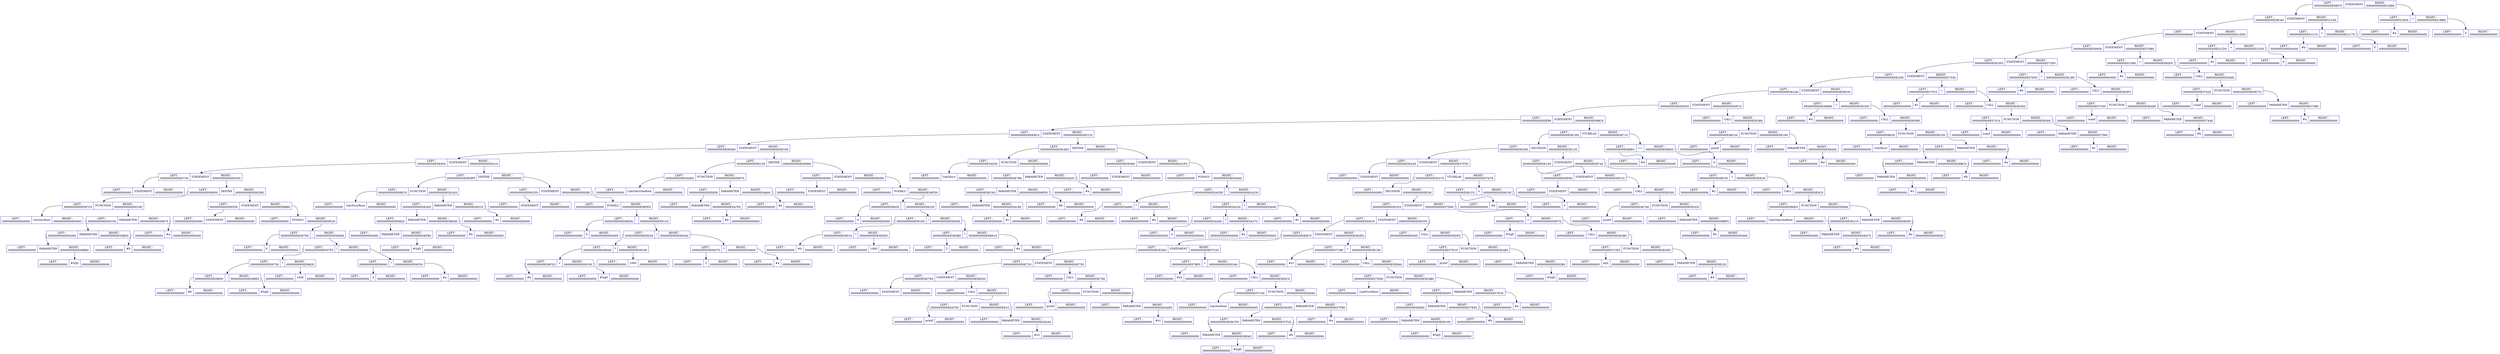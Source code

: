 	digraph dump_graph{
	rankdir=HR;
	node[color = "blue",fontsize=14];
	INFO0000000000E095B0 [shape = record, label = " <left> LEFT :\n0000000000E09970 | <name> STATEMENT | <right> RIGHT :\n0000000000E01B80"];
	node[color = "blue",fontsize=14];
	INFO0000000000E09970 [shape = record, label = " <left> LEFT :\n0000000000E09C40 | <name> STATEMENT | <right> RIGHT :\n0000000000E01C40"];
	INFO0000000000E095B0: <left> -> INFO0000000000E09970: <name>
	node[color = "blue",fontsize=14];
	INFO0000000000E09C40 [shape = record, label = " <left> LEFT :\n0000000000E099A0 | <name> STATEMENT | <right> RIGHT :\n0000000000E01D00"];
	INFO0000000000E09970: <left> -> INFO0000000000E09C40: <name>
	node[color = "blue",fontsize=14];
	INFO0000000000E099A0 [shape = record, label = " <left> LEFT :\n0000000000E099D0 | <name> STATEMENT | <right> RIGHT :\n0000000000E076B0"];
	INFO0000000000E09C40: <left> -> INFO0000000000E099A0: <name>
	node[color = "blue",fontsize=14];
	INFO0000000000E099D0 [shape = record, label = " <left> LEFT :\n0000000000E0E3F0 | <name> STATEMENT | <right> RIGHT :\n0000000000E073E0"];
	INFO0000000000E099A0: <left> -> INFO0000000000E099D0: <name>
	node[color = "blue",fontsize=14];
	INFO0000000000E0E3F0 [shape = record, label = " <left> LEFT :\n0000000000E0E2D0 | <name> STATEMENT | <right> RIGHT :\n0000000000E07530"];
	INFO0000000000E099D0: <left> -> INFO0000000000E0E3F0: <name>
	node[color = "blue",fontsize=14];
	INFO0000000000E0E2D0 [shape = record, label = " <left> LEFT :\n0000000000E0E2A0 | <name> STATEMENT | <right> RIGHT :\n0000000000E08530"];
	INFO0000000000E0E3F0: <left> -> INFO0000000000E0E2D0: <name>
	node[color = "blue",fontsize=14];
	INFO0000000000E0E2A0 [shape = record, label = " <left> LEFT :\n0000000000E0DE50 | <name> STATEMENT | <right> RIGHT :\n0000000000E0DF10"];
	INFO0000000000E0E2D0: <left> -> INFO0000000000E0E2A0: <name>
	node[color = "blue",fontsize=14];
	INFO0000000000E0DE50 [shape = record, label = " <left> LEFT :\n0000000000E0DEB0 | <name> STATEMENT | <right> RIGHT :\n0000000000E088C0"];
	INFO0000000000E0E2A0: <left> -> INFO0000000000E0DE50: <name>
	node[color = "blue",fontsize=14];
	INFO0000000000E0DEB0 [shape = record, label = " <left> LEFT :\n0000000000E0EB10 | <name> STATEMENT | <right> RIGHT :\n0000000000E0ECC0"];
	INFO0000000000E0DE50: <left> -> INFO0000000000E0DEB0: <name>
	node[color = "blue",fontsize=14];
	INFO0000000000E0EB10 [shape = record, label = " <left> LEFT :\n0000000000E0E840 | <name> STATEMENT | <right> RIGHT :\n0000000000E0EC60"];
	INFO0000000000E0DEB0: <left> -> INFO0000000000E0EB10: <name>
	node[color = "blue",fontsize=14];
	INFO0000000000E0E840 [shape = record, label = " <left> LEFT :\n0000000000E0E900 | <name> STATEMENT | <right> RIGHT :\n0000000000D00310"];
	INFO0000000000E0EB10: <left> -> INFO0000000000E0E840: <name>
	node[color = "blue",fontsize=14];
	INFO0000000000E0E900 [shape = record, label = " <left> LEFT :\n0000000000D00730 | <name> STATEMENT | <right> RIGHT :\n0000000000D00250"];
	INFO0000000000E0E840: <left> -> INFO0000000000E0E900: <name>
	node[color = "blue",fontsize=14];
	INFO0000000000D00730 [shape = record, label = " <left> LEFT :\n0000000000000000 | <name> STATEMENT | <right> RIGHT :\n0000000000000000"];
	INFO0000000000E0E900: <left> -> INFO0000000000D00730: <name>
	node[color = "blue",fontsize=14];
	INFO0000000000D00250 [shape = record, label = " <left> LEFT :\n0000000000D00850 | <name> DEFINE | <right> RIGHT :\n0000000000D002B0"];
	INFO0000000000E0E900: <right> -> INFO0000000000D00250: <name>
	node[color = "blue",fontsize=14];
	INFO0000000000D00850 [shape = record, label = " <left> LEFT :\n0000000000E097C0 | <name> FUNCTION | <right> RIGHT :\n0000000000D00190"];
	INFO0000000000D00250: <left> -> INFO0000000000D00850: <name>
	node[color = "blue",fontsize=14];
	INFO0000000000E097C0 [shape = record, label = " <left> LEFT :\n0000000000000000 | <name> CalcSecRoot | <right> RIGHT :\n0000000000000000"];
	INFO0000000000D00850: <left> -> INFO0000000000E097C0: <name>
	node[color = "blue",fontsize=14];
	INFO0000000000D00190 [shape = record, label = " <left> LEFT :\n0000000000D00100 | <name> PARAMETER | <right> RIGHT :\n0000000000E09670"];
	INFO0000000000D00850: <right> -> INFO0000000000D00190: <name>
	node[color = "blue",fontsize=14];
	INFO0000000000D00100 [shape = record, label = " <left> LEFT :\n0000000000D00280 | <name> PARAMETER | <right> RIGHT :\n0000000000E09B20"];
	INFO0000000000D00190: <left> -> INFO0000000000D00100: <name>
	node[color = "blue",fontsize=14];
	INFO0000000000D00280 [shape = record, label = " <left> LEFT :\n0000000000000000 | <name> PARAMETER | <right> RIGHT :\n0000000000E09BB0"];
	INFO0000000000D00100: <left> -> INFO0000000000D00280: <name>
	node[color = "blue",fontsize=14];
	INFO0000000000E09BB0 [shape = record, label = " <left> LEFT :\n0000000000000000 | <name> #SqD | <right> RIGHT :\n0000000000000000"];
	INFO0000000000D00280: <right> -> INFO0000000000E09BB0: <name>
	node[color = "blue",fontsize=14];
	INFO0000000000E09B20 [shape = record, label = " <left> LEFT :\n0000000000000000 | <name> #b | <right> RIGHT :\n0000000000000000"];
	INFO0000000000D00100: <right> -> INFO0000000000E09B20: <name>
	node[color = "blue",fontsize=14];
	INFO0000000000E09670 [shape = record, label = " <left> LEFT :\n0000000000000000 | <name> #a | <right> RIGHT :\n0000000000000000"];
	INFO0000000000D00190: <right> -> INFO0000000000E09670: <name>
	node[color = "blue",fontsize=14];
	INFO0000000000D002B0 [shape = record, label = " <left> LEFT :\n0000000000D00550 | <name> STATEMENT | <right> RIGHT :\n0000000000E09B80"];
	INFO0000000000D00250: <right> -> INFO0000000000D002B0: <name>
	node[color = "blue",fontsize=14];
	INFO0000000000D00550 [shape = record, label = " <left> LEFT :\n0000000000000000 | <name> STATEMENT | <right> RIGHT :\n0000000000000000"];
	INFO0000000000D002B0: <left> -> INFO0000000000D00550: <name>
	node[color = "blue",fontsize=14];
	INFO0000000000E09B80 [shape = record, label = " <left> LEFT :\n0000000000000000 | <name> POSHLU | <right> RIGHT :\n0000000000E09520"];
	INFO0000000000D002B0: <right> -> INFO0000000000E09B80: <name>
	node[color = "blue",fontsize=14];
	INFO0000000000E09520 [shape = record, label = " <left> LEFT :\n0000000000E09760 | <name> - | <right> RIGHT :\n0000000000E09A60"];
	INFO0000000000E09B80: <right> -> INFO0000000000E09520: <name>
	node[color = "blue",fontsize=14];
	INFO0000000000E09760 [shape = record, label = " <left> LEFT :\n0000000000000000 | <name> 0 | <right> RIGHT :\n0000000000000000"];
	INFO0000000000E09520: <left> -> INFO0000000000E09760: <name>
	node[color = "blue",fontsize=14];
	INFO0000000000E09A60 [shape = record, label = " <left> LEFT :\n0000000000E097F0 | <name> / | <right> RIGHT :\n0000000000E09880"];
	INFO0000000000E09520: <right> -> INFO0000000000E09A60: <name>
	node[color = "blue",fontsize=14];
	INFO0000000000E097F0 [shape = record, label = " <left> LEFT :\n0000000000E09730 | <name> * | <right> RIGHT :\n0000000000E09820"];
	INFO0000000000E09A60: <left> -> INFO0000000000E097F0: <name>
	node[color = "blue",fontsize=14];
	INFO0000000000E09730 [shape = record, label = " <left> LEFT :\n0000000000E09B50 | <name> - | <right> RIGHT :\n0000000000E09BE0"];
	INFO0000000000E097F0: <left> -> INFO0000000000E09730: <name>
	node[color = "blue",fontsize=14];
	INFO0000000000E09B50 [shape = record, label = " <left> LEFT :\n0000000000000000 | <name> #b | <right> RIGHT :\n0000000000000000"];
	INFO0000000000E09730: <left> -> INFO0000000000E09B50: <name>
	node[color = "blue",fontsize=14];
	INFO0000000000E09BE0 [shape = record, label = " <left> LEFT :\n0000000000000000 | <name> #SqD | <right> RIGHT :\n0000000000000000"];
	INFO0000000000E09730: <right> -> INFO0000000000E09BE0: <name>
	node[color = "blue",fontsize=14];
	INFO0000000000E09820 [shape = record, label = " <left> LEFT :\n0000000000000000 | <name> 1000 | <right> RIGHT :\n0000000000000000"];
	INFO0000000000E097F0: <right> -> INFO0000000000E09820: <name>
	node[color = "blue",fontsize=14];
	INFO0000000000E09880 [shape = record, label = " <left> LEFT :\n0000000000E09940 | <name> * | <right> RIGHT :\n0000000000E09550"];
	INFO0000000000E09A60: <right> -> INFO0000000000E09880: <name>
	node[color = "blue",fontsize=14];
	INFO0000000000E09940 [shape = record, label = " <left> LEFT :\n0000000000000000 | <name> 2 | <right> RIGHT :\n0000000000000000"];
	INFO0000000000E09880: <left> -> INFO0000000000E09940: <name>
	node[color = "blue",fontsize=14];
	INFO0000000000E09550 [shape = record, label = " <left> LEFT :\n0000000000000000 | <name> #a | <right> RIGHT :\n0000000000000000"];
	INFO0000000000E09880: <right> -> INFO0000000000E09550: <name>
	node[color = "blue",fontsize=14];
	INFO0000000000D00310 [shape = record, label = " <left> LEFT :\n0000000000E0E9F0 | <name> DEFINE | <right> RIGHT :\n0000000000D006D0"];
	INFO0000000000E0E840: <right> -> INFO0000000000D00310: <name>
	node[color = "blue",fontsize=14];
	INFO0000000000E0E9F0 [shape = record, label = " <left> LEFT :\n0000000000E08EC0 | <name> FUNCTION | <right> RIGHT :\n0000000000E0EA20"];
	INFO0000000000D00310: <left> -> INFO0000000000E0E9F0: <name>
	node[color = "blue",fontsize=14];
	INFO0000000000E08EC0 [shape = record, label = " <left> LEFT :\n0000000000000000 | <name> CalcFirstRoot | <right> RIGHT :\n0000000000000000"];
	INFO0000000000E0E9F0: <left> -> INFO0000000000E08EC0: <name>
	node[color = "blue",fontsize=14];
	INFO0000000000E0EA20 [shape = record, label = " <left> LEFT :\n0000000000E0EA50 | <name> PARAMETER | <right> RIGHT :\n0000000000E09310"];
	INFO0000000000E0E9F0: <right> -> INFO0000000000E0EA20: <name>
	node[color = "blue",fontsize=14];
	INFO0000000000E0EA50 [shape = record, label = " <left> LEFT :\n0000000000D00820 | <name> PARAMETER | <right> RIGHT :\n0000000000E08DA0"];
	INFO0000000000E0EA20: <left> -> INFO0000000000E0EA50: <name>
	node[color = "blue",fontsize=14];
	INFO0000000000D00820 [shape = record, label = " <left> LEFT :\n0000000000000000 | <name> PARAMETER | <right> RIGHT :\n0000000000E08FB0"];
	INFO0000000000E0EA50: <left> -> INFO0000000000D00820: <name>
	node[color = "blue",fontsize=14];
	INFO0000000000E08FB0 [shape = record, label = " <left> LEFT :\n0000000000000000 | <name> #SqD | <right> RIGHT :\n0000000000000000"];
	INFO0000000000D00820: <right> -> INFO0000000000E08FB0: <name>
	node[color = "blue",fontsize=14];
	INFO0000000000E08DA0 [shape = record, label = " <left> LEFT :\n0000000000000000 | <name> #b | <right> RIGHT :\n0000000000000000"];
	INFO0000000000E0EA50: <right> -> INFO0000000000E08DA0: <name>
	node[color = "blue",fontsize=14];
	INFO0000000000E09310 [shape = record, label = " <left> LEFT :\n0000000000000000 | <name> #a | <right> RIGHT :\n0000000000000000"];
	INFO0000000000E0EA20: <right> -> INFO0000000000E09310: <name>
	node[color = "blue",fontsize=14];
	INFO0000000000D006D0 [shape = record, label = " <left> LEFT :\n0000000000D001F0 | <name> STATEMENT | <right> RIGHT :\n0000000000E09280"];
	INFO0000000000D00310: <right> -> INFO0000000000D006D0: <name>
	node[color = "blue",fontsize=14];
	INFO0000000000D001F0 [shape = record, label = " <left> LEFT :\n0000000000000000 | <name> STATEMENT | <right> RIGHT :\n0000000000000000"];
	INFO0000000000D006D0: <left> -> INFO0000000000D001F0: <name>
	node[color = "blue",fontsize=14];
	INFO0000000000E09280 [shape = record, label = " <left> LEFT :\n0000000000000000 | <name> POSHLU | <right> RIGHT :\n0000000000E08FE0"];
	INFO0000000000D006D0: <right> -> INFO0000000000E09280: <name>
	node[color = "blue",fontsize=14];
	INFO0000000000E08FE0 [shape = record, label = " <left> LEFT :\n0000000000E08E00 | <name> - | <right> RIGHT :\n0000000000E091C0"];
	INFO0000000000E09280: <right> -> INFO0000000000E08FE0: <name>
	node[color = "blue",fontsize=14];
	INFO0000000000E08E00 [shape = record, label = " <left> LEFT :\n0000000000000000 | <name> 0 | <right> RIGHT :\n0000000000000000"];
	INFO0000000000E08FE0: <left> -> INFO0000000000E08E00: <name>
	node[color = "blue",fontsize=14];
	INFO0000000000E091C0 [shape = record, label = " <left> LEFT :\n0000000000E09250 | <name> / | <right> RIGHT :\n0000000000E093A0"];
	INFO0000000000E08FE0: <right> -> INFO0000000000E091C0: <name>
	node[color = "blue",fontsize=14];
	INFO0000000000E09250 [shape = record, label = " <left> LEFT :\n0000000000E090A0 | <name> * | <right> RIGHT :\n0000000000E09190"];
	INFO0000000000E091C0: <left> -> INFO0000000000E09250: <name>
	node[color = "blue",fontsize=14];
	INFO0000000000E090A0 [shape = record, label = " <left> LEFT :\n0000000000E08F20 | <name> + | <right> RIGHT :\n0000000000E09100"];
	INFO0000000000E09250: <left> -> INFO0000000000E090A0: <name>
	node[color = "blue",fontsize=14];
	INFO0000000000E08F20 [shape = record, label = " <left> LEFT :\n0000000000000000 | <name> #b | <right> RIGHT :\n0000000000000000"];
	INFO0000000000E090A0: <left> -> INFO0000000000E08F20: <name>
	node[color = "blue",fontsize=14];
	INFO0000000000E09100 [shape = record, label = " <left> LEFT :\n0000000000000000 | <name> #SqD | <right> RIGHT :\n0000000000000000"];
	INFO0000000000E090A0: <right> -> INFO0000000000E09100: <name>
	node[color = "blue",fontsize=14];
	INFO0000000000E09190 [shape = record, label = " <left> LEFT :\n0000000000000000 | <name> 1000 | <right> RIGHT :\n0000000000000000"];
	INFO0000000000E09250: <right> -> INFO0000000000E09190: <name>
	node[color = "blue",fontsize=14];
	INFO0000000000E093A0 [shape = record, label = " <left> LEFT :\n0000000000E09370 | <name> * | <right> RIGHT :\n0000000000E09400"];
	INFO0000000000E091C0: <right> -> INFO0000000000E093A0: <name>
	node[color = "blue",fontsize=14];
	INFO0000000000E09370 [shape = record, label = " <left> LEFT :\n0000000000000000 | <name> 2 | <right> RIGHT :\n0000000000000000"];
	INFO0000000000E093A0: <left> -> INFO0000000000E09370: <name>
	node[color = "blue",fontsize=14];
	INFO0000000000E09400 [shape = record, label = " <left> LEFT :\n0000000000000000 | <name> #a | <right> RIGHT :\n0000000000000000"];
	INFO0000000000E093A0: <right> -> INFO0000000000E09400: <name>
	node[color = "blue",fontsize=14];
	INFO0000000000E0EC60 [shape = record, label = " <left> LEFT :\n0000000000E0EC30 | <name> DEFINE | <right> RIGHT :\n0000000000E0E960"];
	INFO0000000000E0EB10: <right> -> INFO0000000000E0EC60: <name>
	node[color = "blue",fontsize=14];
	INFO0000000000E0EC30 [shape = record, label = " <left> LEFT :\n0000000000E0A5E0 | <name> FUNCTION | <right> RIGHT :\n0000000000E0E870"];
	INFO0000000000E0EC60: <left> -> INFO0000000000E0EC30: <name>
	node[color = "blue",fontsize=14];
	INFO0000000000E0A5E0 [shape = record, label = " <left> LEFT :\n0000000000000000 | <name> CalcOnlyOneRoot | <right> RIGHT :\n0000000000000000"];
	INFO0000000000E0EC30: <left> -> INFO0000000000E0A5E0: <name>
	node[color = "blue",fontsize=14];
	INFO0000000000E0E870 [shape = record, label = " <left> LEFT :\n0000000000E0E8D0 | <name> PARAMETER | <right> RIGHT :\n0000000000E0A640"];
	INFO0000000000E0EC30: <right> -> INFO0000000000E0E870: <name>
	node[color = "blue",fontsize=14];
	INFO0000000000E0E8D0 [shape = record, label = " <left> LEFT :\n0000000000000000 | <name> PARAMETER | <right> RIGHT :\n0000000000E0A700"];
	INFO0000000000E0E870: <left> -> INFO0000000000E0E8D0: <name>
	node[color = "blue",fontsize=14];
	INFO0000000000E0A700 [shape = record, label = " <left> LEFT :\n0000000000000000 | <name> #b | <right> RIGHT :\n0000000000000000"];
	INFO0000000000E0E8D0: <right> -> INFO0000000000E0A700: <name>
	node[color = "blue",fontsize=14];
	INFO0000000000E0A640 [shape = record, label = " <left> LEFT :\n0000000000000000 | <name> #a | <right> RIGHT :\n0000000000000000"];
	INFO0000000000E0E870: <right> -> INFO0000000000E0A640: <name>
	node[color = "blue",fontsize=14];
	INFO0000000000E0E960 [shape = record, label = " <left> LEFT :\n0000000000E0E990 | <name> STATEMENT | <right> RIGHT :\n0000000000E08DD0"];
	INFO0000000000E0EC60: <right> -> INFO0000000000E0E960: <name>
	node[color = "blue",fontsize=14];
	INFO0000000000E0E990 [shape = record, label = " <left> LEFT :\n0000000000000000 | <name> STATEMENT | <right> RIGHT :\n0000000000000000"];
	INFO0000000000E0E960: <left> -> INFO0000000000E0E990: <name>
	node[color = "blue",fontsize=14];
	INFO0000000000E08DD0 [shape = record, label = " <left> LEFT :\n0000000000000000 | <name> POSHLU | <right> RIGHT :\n0000000000E08F50"];
	INFO0000000000E0E960: <right> -> INFO0000000000E08DD0: <name>
	node[color = "blue",fontsize=14];
	INFO0000000000E08F50 [shape = record, label = " <left> LEFT :\n0000000000E09430 | <name> - | <right> RIGHT :\n0000000000E09220"];
	INFO0000000000E08DD0: <right> -> INFO0000000000E08F50: <name>
	node[color = "blue",fontsize=14];
	INFO0000000000E09430 [shape = record, label = " <left> LEFT :\n0000000000000000 | <name> 0 | <right> RIGHT :\n0000000000000000"];
	INFO0000000000E08F50: <left> -> INFO0000000000E09430: <name>
	node[color = "blue",fontsize=14];
	INFO0000000000E09220 [shape = record, label = " <left> LEFT :\n0000000000E09160 | <name> / | <right> RIGHT :\n0000000000E08D40"];
	INFO0000000000E08F50: <right> -> INFO0000000000E09220: <name>
	node[color = "blue",fontsize=14];
	INFO0000000000E09160 [shape = record, label = " <left> LEFT :\n0000000000E09010 | <name> * | <right> RIGHT :\n0000000000E092E0"];
	INFO0000000000E09220: <left> -> INFO0000000000E09160: <name>
	node[color = "blue",fontsize=14];
	INFO0000000000E09010 [shape = record, label = " <left> LEFT :\n0000000000000000 | <name> #b | <right> RIGHT :\n0000000000000000"];
	INFO0000000000E09160: <left> -> INFO0000000000E09010: <name>
	node[color = "blue",fontsize=14];
	INFO0000000000E092E0 [shape = record, label = " <left> LEFT :\n0000000000000000 | <name> 1000 | <right> RIGHT :\n0000000000000000"];
	INFO0000000000E09160: <right> -> INFO0000000000E092E0: <name>
	node[color = "blue",fontsize=14];
	INFO0000000000E08D40 [shape = record, label = " <left> LEFT :\n0000000000E092B0 | <name> * | <right> RIGHT :\n0000000000E08D10"];
	INFO0000000000E09220: <right> -> INFO0000000000E08D40: <name>
	node[color = "blue",fontsize=14];
	INFO0000000000E092B0 [shape = record, label = " <left> LEFT :\n0000000000000000 | <name> 2 | <right> RIGHT :\n0000000000000000"];
	INFO0000000000E08D40: <left> -> INFO0000000000E092B0: <name>
	node[color = "blue",fontsize=14];
	INFO0000000000E08D10 [shape = record, label = " <left> LEFT :\n0000000000000000 | <name> #a | <right> RIGHT :\n0000000000000000"];
	INFO0000000000E08D40: <right> -> INFO0000000000E08D10: <name>
	node[color = "blue",fontsize=14];
	INFO0000000000E0ECC0 [shape = record, label = " <left> LEFT :\n0000000000E0EAE0 | <name> DEFINE | <right> RIGHT :\n0000000000E0ED20"];
	INFO0000000000E0DEB0: <right> -> INFO0000000000E0ECC0: <name>
	node[color = "blue",fontsize=14];
	INFO0000000000E0EAE0 [shape = record, label = " <left> LEFT :\n0000000000E0A550 | <name> FUNCTION | <right> RIGHT :\n0000000000E0E660"];
	INFO0000000000E0ECC0: <left> -> INFO0000000000E0EAE0: <name>
	node[color = "blue",fontsize=14];
	INFO0000000000E0A550 [shape = record, label = " <left> LEFT :\n0000000000000000 | <name> CalcDiscr | <right> RIGHT :\n0000000000000000"];
	INFO0000000000E0EAE0: <left> -> INFO0000000000E0A550: <name>
	node[color = "blue",fontsize=14];
	INFO0000000000E0E660 [shape = record, label = " <left> LEFT :\n0000000000E0E7B0 | <name> PARAMETER | <right> RIGHT :\n0000000000E0A520"];
	INFO0000000000E0EAE0: <right> -> INFO0000000000E0E660: <name>
	node[color = "blue",fontsize=14];
	INFO0000000000E0E7B0 [shape = record, label = " <left> LEFT :\n0000000000E0EC00 | <name> PARAMETER | <right> RIGHT :\n0000000000E09FE0"];
	INFO0000000000E0E660: <left> -> INFO0000000000E0E7B0: <name>
	node[color = "blue",fontsize=14];
	INFO0000000000E0EC00 [shape = record, label = " <left> LEFT :\n0000000000000000 | <name> PARAMETER | <right> RIGHT :\n0000000000E0A190"];
	INFO0000000000E0E7B0: <left> -> INFO0000000000E0EC00: <name>
	node[color = "blue",fontsize=14];
	INFO0000000000E0A190 [shape = record, label = " <left> LEFT :\n0000000000000000 | <name> #c | <right> RIGHT :\n0000000000000000"];
	INFO0000000000E0EC00: <right> -> INFO0000000000E0A190: <name>
	node[color = "blue",fontsize=14];
	INFO0000000000E09FE0 [shape = record, label = " <left> LEFT :\n0000000000000000 | <name> #b | <right> RIGHT :\n0000000000000000"];
	INFO0000000000E0E7B0: <right> -> INFO0000000000E09FE0: <name>
	node[color = "blue",fontsize=14];
	INFO0000000000E0A520 [shape = record, label = " <left> LEFT :\n0000000000000000 | <name> #a | <right> RIGHT :\n0000000000000000"];
	INFO0000000000E0E660: <right> -> INFO0000000000E0A520: <name>
	node[color = "blue",fontsize=14];
	INFO0000000000E0ED20 [shape = record, label = " <left> LEFT :\n0000000000E0E690 | <name> STATEMENT | <right> RIGHT :\n0000000000E0A1F0"];
	INFO0000000000E0ECC0: <right> -> INFO0000000000E0ED20: <name>
	node[color = "blue",fontsize=14];
	INFO0000000000E0E690 [shape = record, label = " <left> LEFT :\n0000000000000000 | <name> STATEMENT | <right> RIGHT :\n0000000000000000"];
	INFO0000000000E0ED20: <left> -> INFO0000000000E0E690: <name>
	node[color = "blue",fontsize=14];
	INFO0000000000E0A1F0 [shape = record, label = " <left> LEFT :\n0000000000000000 | <name> POSHLU | <right> RIGHT :\n0000000000E0A0A0"];
	INFO0000000000E0ED20: <right> -> INFO0000000000E0A1F0: <name>
	node[color = "blue",fontsize=14];
	INFO0000000000E0A0A0 [shape = record, label = " <left> LEFT :\n0000000000E0A3D0 | <name> - | <right> RIGHT :\n0000000000E0A250"];
	INFO0000000000E0A1F0: <right> -> INFO0000000000E0A0A0: <name>
	node[color = "blue",fontsize=14];
	INFO0000000000E0A3D0 [shape = record, label = " <left> LEFT :\n0000000000E0A490 | <name> * | <right> RIGHT :\n0000000000E0A430"];
	INFO0000000000E0A0A0: <left> -> INFO0000000000E0A3D0: <name>
	node[color = "blue",fontsize=14];
	INFO0000000000E0A490 [shape = record, label = " <left> LEFT :\n0000000000000000 | <name> #b | <right> RIGHT :\n0000000000000000"];
	INFO0000000000E0A3D0: <left> -> INFO0000000000E0A490: <name>
	node[color = "blue",fontsize=14];
	INFO0000000000E0A430 [shape = record, label = " <left> LEFT :\n0000000000000000 | <name> #b | <right> RIGHT :\n0000000000000000"];
	INFO0000000000E0A3D0: <right> -> INFO0000000000E0A430: <name>
	node[color = "blue",fontsize=14];
	INFO0000000000E0A250 [shape = record, label = " <left> LEFT :\n0000000000E0A220 | <name> * | <right> RIGHT :\n0000000000E0A040"];
	INFO0000000000E0A0A0: <right> -> INFO0000000000E0A250: <name>
	node[color = "blue",fontsize=14];
	INFO0000000000E0A220 [shape = record, label = " <left> LEFT :\n0000000000E0A340 | <name> * | <right> RIGHT :\n0000000000E0A370"];
	INFO0000000000E0A250: <left> -> INFO0000000000E0A220: <name>
	node[color = "blue",fontsize=14];
	INFO0000000000E0A340 [shape = record, label = " <left> LEFT :\n0000000000000000 | <name> 4 | <right> RIGHT :\n0000000000000000"];
	INFO0000000000E0A220: <left> -> INFO0000000000E0A340: <name>
	node[color = "blue",fontsize=14];
	INFO0000000000E0A370 [shape = record, label = " <left> LEFT :\n0000000000000000 | <name> #a | <right> RIGHT :\n0000000000000000"];
	INFO0000000000E0A220: <right> -> INFO0000000000E0A370: <name>
	node[color = "blue",fontsize=14];
	INFO0000000000E0A040 [shape = record, label = " <left> LEFT :\n0000000000000000 | <name> #c | <right> RIGHT :\n0000000000000000"];
	INFO0000000000E0A250: <right> -> INFO0000000000E0A040: <name>
	node[color = "blue",fontsize=14];
	INFO0000000000E088C0 [shape = record, label = " <left> LEFT :\n0000000000E0E1E0 | <name> VTURILAS | <right> RIGHT :\n0000000000E08710"];
	INFO0000000000E0DE50: <right> -> INFO0000000000E088C0: <name>
	node[color = "blue",fontsize=14];
	INFO0000000000E0E1E0 [shape = record, label = " <left> LEFT :\n0000000000E0E390 | <name> DECISION | <right> RIGHT :\n0000000000E0E120"];
	INFO0000000000E088C0: <left> -> INFO0000000000E0E1E0: <name>
	node[color = "blue",fontsize=14];
	INFO0000000000E0E390 [shape = record, label = " <left> LEFT :\n0000000000E0E240 | <name> STATEMENT | <right> RIGHT :\n0000000000E07F50"];
	INFO0000000000E0E1E0: <left> -> INFO0000000000E0E390: <name>
	node[color = "blue",fontsize=14];
	INFO0000000000E0E240 [shape = record, label = " <left> LEFT :\n0000000000000000 | <name> STATEMENT | <right> RIGHT :\n0000000000000000"];
	INFO0000000000E0E390: <left> -> INFO0000000000E0E240: <name>
	node[color = "blue",fontsize=14];
	INFO0000000000E07F50 [shape = record, label = " <left> LEFT :\n0000000000E0E270 | <name> VTURILAS | <right> RIGHT :\n0000000000E07D70"];
	INFO0000000000E0E390: <right> -> INFO0000000000E07F50: <name>
	node[color = "blue",fontsize=14];
	INFO0000000000E0E270 [shape = record, label = " <left> LEFT :\n0000000000000000 | <name> DECISION | <right> RIGHT :\n0000000000E0DF40"];
	INFO0000000000E07F50: <left> -> INFO0000000000E0E270: <name>
	node[color = "blue",fontsize=14];
	INFO0000000000E0DF40 [shape = record, label = " <left> LEFT :\n0000000000E0E3C0 | <name> STATEMENT | <right> RIGHT :\n0000000000E07D40"];
	INFO0000000000E0E270: <right> -> INFO0000000000E0DF40: <name>
	node[color = "blue",fontsize=14];
	INFO0000000000E0E3C0 [shape = record, label = " <left> LEFT :\n0000000000E0DDC0 | <name> STATEMENT | <right> RIGHT :\n0000000000E0E030"];
	INFO0000000000E0DF40: <left> -> INFO0000000000E0E3C0: <name>
	node[color = "blue",fontsize=14];
	INFO0000000000E0DDC0 [shape = record, label = " <left> LEFT :\n0000000000E0EB70 | <name> STATEMENT | <right> RIGHT :\n0000000000E082E0"];
	INFO0000000000E0E3C0: <left> -> INFO0000000000E0DDC0: <name>
	node[color = "blue",fontsize=14];
	INFO0000000000E0EB70 [shape = record, label = " <left> LEFT :\n0000000000E0E5D0 | <name> STATEMENT | <right> RIGHT :\n0000000000E07C20"];
	INFO0000000000E0DDC0: <left> -> INFO0000000000E0EB70: <name>
	node[color = "blue",fontsize=14];
	INFO0000000000E0E5D0 [shape = record, label = " <left> LEFT :\n0000000000E0E720 | <name> STATEMENT | <right> RIGHT :\n0000000000E0E750"];
	INFO0000000000E0EB70: <left> -> INFO0000000000E0E5D0: <name>
	node[color = "blue",fontsize=14];
	INFO0000000000E0E720 [shape = record, label = " <left> LEFT :\n0000000000E0E7E0 | <name> STATEMENT | <right> RIGHT :\n0000000000E0E630"];
	INFO0000000000E0E5D0: <left> -> INFO0000000000E0E720: <name>
	node[color = "blue",fontsize=14];
	INFO0000000000E0E7E0 [shape = record, label = " <left> LEFT :\n0000000000000000 | <name> STATEMENT | <right> RIGHT :\n0000000000000000"];
	INFO0000000000E0E720: <left> -> INFO0000000000E0E7E0: <name>
	node[color = "blue",fontsize=14];
	INFO0000000000E0E630 [shape = record, label = " <left> LEFT :\n0000000000000000 | <name> CALL | <right> RIGHT :\n0000000000E0E930"];
	INFO0000000000E0E720: <right> -> INFO0000000000E0E630: <name>
	node[color = "blue",fontsize=14];
	INFO0000000000E0E930 [shape = record, label = " <left> LEFT :\n0000000000E0A760 | <name> FUNCTION | <right> RIGHT :\n0000000000E0E810"];
	INFO0000000000E0E630: <right> -> INFO0000000000E0E930: <name>
	node[color = "blue",fontsize=14];
	INFO0000000000E0A760 [shape = record, label = " <left> LEFT :\n0000000000000000 | <name> printf | <right> RIGHT :\n0000000000000000"];
	INFO0000000000E0E930: <left> -> INFO0000000000E0A760: <name>
	node[color = "blue",fontsize=14];
	INFO0000000000E0E810 [shape = record, label = " <left> LEFT :\n0000000000000000 | <name> PARAMETER | <right> RIGHT :\n0000000000E0A3A0"];
	INFO0000000000E0E930: <right> -> INFO0000000000E0E810: <name>
	node[color = "blue",fontsize=14];
	INFO0000000000E0A3A0 [shape = record, label = " <left> LEFT :\n0000000000000000 | <name> #x2 | <right> RIGHT :\n0000000000000000"];
	INFO0000000000E0E810: <right> -> INFO0000000000E0A3A0: <name>
	node[color = "blue",fontsize=14];
	INFO0000000000E0E750 [shape = record, label = " <left> LEFT :\n0000000000000000 | <name> CALL | <right> RIGHT :\n0000000000E0E780"];
	INFO0000000000E0E5D0: <right> -> INFO0000000000E0E750: <name>
	node[color = "blue",fontsize=14];
	INFO0000000000E0E780 [shape = record, label = " <left> LEFT :\n0000000000E0A280 | <name> FUNCTION | <right> RIGHT :\n0000000000E0EBD0"];
	INFO0000000000E0E750: <right> -> INFO0000000000E0E780: <name>
	node[color = "blue",fontsize=14];
	INFO0000000000E0A280 [shape = record, label = " <left> LEFT :\n0000000000000000 | <name> printf | <right> RIGHT :\n0000000000000000"];
	INFO0000000000E0E780: <left> -> INFO0000000000E0A280: <name>
	node[color = "blue",fontsize=14];
	INFO0000000000E0EBD0 [shape = record, label = " <left> LEFT :\n0000000000000000 | <name> PARAMETER | <right> RIGHT :\n0000000000E0A460"];
	INFO0000000000E0E780: <right> -> INFO0000000000E0EBD0: <name>
	node[color = "blue",fontsize=14];
	INFO0000000000E0A460 [shape = record, label = " <left> LEFT :\n0000000000000000 | <name> #x1 | <right> RIGHT :\n0000000000000000"];
	INFO0000000000E0EBD0: <right> -> INFO0000000000E0A460: <name>
	node[color = "blue",fontsize=14];
	INFO0000000000E07C20 [shape = record, label = " <left> LEFT :\n0000000000E07BF0 | <name> = | <right> RIGHT :\n0000000000E0E5A0"];
	INFO0000000000E0EB70: <right> -> INFO0000000000E07C20: <name>
	node[color = "blue",fontsize=14];
	INFO0000000000E07BF0 [shape = record, label = " <left> LEFT :\n0000000000000000 | <name> #x2 | <right> RIGHT :\n0000000000000000"];
	INFO0000000000E07C20: <left> -> INFO0000000000E07BF0: <name>
	node[color = "blue",fontsize=14];
	INFO0000000000E0E5A0 [shape = record, label = " <left> LEFT :\n0000000000000000 | <name> CALL | <right> RIGHT :\n0000000000E0E6C0"];
	INFO0000000000E07C20: <right> -> INFO0000000000E0E5A0: <name>
	node[color = "blue",fontsize=14];
	INFO0000000000E0E6C0 [shape = record, label = " <left> LEFT :\n0000000000E07C50 | <name> FUNCTION | <right> RIGHT :\n0000000000E0E8A0"];
	INFO0000000000E0E5A0: <right> -> INFO0000000000E0E6C0: <name>
	node[color = "blue",fontsize=14];
	INFO0000000000E07C50 [shape = record, label = " <left> LEFT :\n0000000000000000 | <name> CalcSecRoot | <right> RIGHT :\n0000000000000000"];
	INFO0000000000E0E6C0: <left> -> INFO0000000000E07C50: <name>
	node[color = "blue",fontsize=14];
	INFO0000000000E0E8A0 [shape = record, label = " <left> LEFT :\n0000000000E0E600 | <name> PARAMETER | <right> RIGHT :\n0000000000E07F80"];
	INFO0000000000E0E6C0: <right> -> INFO0000000000E0E8A0: <name>
	node[color = "blue",fontsize=14];
	INFO0000000000E0E600 [shape = record, label = " <left> LEFT :\n0000000000E0ECF0 | <name> PARAMETER | <right> RIGHT :\n0000000000E07F20"];
	INFO0000000000E0E8A0: <left> -> INFO0000000000E0E600: <name>
	node[color = "blue",fontsize=14];
	INFO0000000000E0ECF0 [shape = record, label = " <left> LEFT :\n0000000000000000 | <name> PARAMETER | <right> RIGHT :\n0000000000E08040"];
	INFO0000000000E0E600: <left> -> INFO0000000000E0ECF0: <name>
	node[color = "blue",fontsize=14];
	INFO0000000000E08040 [shape = record, label = " <left> LEFT :\n0000000000000000 | <name> #SqD | <right> RIGHT :\n0000000000000000"];
	INFO0000000000E0ECF0: <right> -> INFO0000000000E08040: <name>
	node[color = "blue",fontsize=14];
	INFO0000000000E07F20 [shape = record, label = " <left> LEFT :\n0000000000000000 | <name> #b | <right> RIGHT :\n0000000000000000"];
	INFO0000000000E0E600: <right> -> INFO0000000000E07F20: <name>
	node[color = "blue",fontsize=14];
	INFO0000000000E07F80 [shape = record, label = " <left> LEFT :\n0000000000000000 | <name> #a | <right> RIGHT :\n0000000000000000"];
	INFO0000000000E0E8A0: <right> -> INFO0000000000E07F80: <name>
	node[color = "blue",fontsize=14];
	INFO0000000000E082E0 [shape = record, label = " <left> LEFT :\n0000000000E07CB0 | <name> = | <right> RIGHT :\n0000000000E0EC90"];
	INFO0000000000E0DDC0: <right> -> INFO0000000000E082E0: <name>
	node[color = "blue",fontsize=14];
	INFO0000000000E07CB0 [shape = record, label = " <left> LEFT :\n0000000000000000 | <name> #x1 | <right> RIGHT :\n0000000000000000"];
	INFO0000000000E082E0: <left> -> INFO0000000000E07CB0: <name>
	node[color = "blue",fontsize=14];
	INFO0000000000E0EC90 [shape = record, label = " <left> LEFT :\n0000000000000000 | <name> CALL | <right> RIGHT :\n0000000000E0EBA0"];
	INFO0000000000E082E0: <right> -> INFO0000000000E0EC90: <name>
	node[color = "blue",fontsize=14];
	INFO0000000000E0EBA0 [shape = record, label = " <left> LEFT :\n0000000000E07DD0 | <name> FUNCTION | <right> RIGHT :\n0000000000E0EAB0"];
	INFO0000000000E0EC90: <right> -> INFO0000000000E0EBA0: <name>
	node[color = "blue",fontsize=14];
	INFO0000000000E07DD0 [shape = record, label = " <left> LEFT :\n0000000000000000 | <name> CalcFirstRoot | <right> RIGHT :\n0000000000000000"];
	INFO0000000000E0EBA0: <left> -> INFO0000000000E07DD0: <name>
	node[color = "blue",fontsize=14];
	INFO0000000000E0EAB0 [shape = record, label = " <left> LEFT :\n0000000000E0E6F0 | <name> PARAMETER | <right> RIGHT :\n0000000000E07E30"];
	INFO0000000000E0EBA0: <right> -> INFO0000000000E0EAB0: <name>
	node[color = "blue",fontsize=14];
	INFO0000000000E0E6F0 [shape = record, label = " <left> LEFT :\n0000000000E0EB40 | <name> PARAMETER | <right> RIGHT :\n0000000000E07E90"];
	INFO0000000000E0EAB0: <left> -> INFO0000000000E0E6F0: <name>
	node[color = "blue",fontsize=14];
	INFO0000000000E0EB40 [shape = record, label = " <left> LEFT :\n0000000000000000 | <name> PARAMETER | <right> RIGHT :\n0000000000E08190"];
	INFO0000000000E0E6F0: <left> -> INFO0000000000E0EB40: <name>
	node[color = "blue",fontsize=14];
	INFO0000000000E08190 [shape = record, label = " <left> LEFT :\n0000000000000000 | <name> #SqD | <right> RIGHT :\n0000000000000000"];
	INFO0000000000E0EB40: <right> -> INFO0000000000E08190: <name>
	node[color = "blue",fontsize=14];
	INFO0000000000E07E90 [shape = record, label = " <left> LEFT :\n0000000000000000 | <name> #b | <right> RIGHT :\n0000000000000000"];
	INFO0000000000E0E6F0: <right> -> INFO0000000000E07E90: <name>
	node[color = "blue",fontsize=14];
	INFO0000000000E07E30 [shape = record, label = " <left> LEFT :\n0000000000000000 | <name> #a | <right> RIGHT :\n0000000000000000"];
	INFO0000000000E0EAB0: <right> -> INFO0000000000E07E30: <name>
	node[color = "blue",fontsize=14];
	INFO0000000000E0E030 [shape = record, label = " <left> LEFT :\n0000000000000000 | <name> CALL | <right> RIGHT :\n0000000000E0DDF0"];
	INFO0000000000E0E3C0: <right> -> INFO0000000000E0E030: <name>
	node[color = "blue",fontsize=14];
	INFO0000000000E0DDF0 [shape = record, label = " <left> LEFT :\n0000000000E07D10 | <name> FUNCTION | <right> RIGHT :\n0000000000E0EA80"];
	INFO0000000000E0E030: <right> -> INFO0000000000E0DDF0: <name>
	node[color = "blue",fontsize=14];
	INFO0000000000E07D10 [shape = record, label = " <left> LEFT :\n0000000000000000 | <name> printf | <right> RIGHT :\n0000000000000000"];
	INFO0000000000E0DDF0: <left> -> INFO0000000000E07D10: <name>
	node[color = "blue",fontsize=14];
	INFO0000000000E0EA80 [shape = record, label = " <left> LEFT :\n0000000000000000 | <name> PARAMETER | <right> RIGHT :\n0000000000E082B0"];
	INFO0000000000E0DDF0: <right> -> INFO0000000000E0EA80: <name>
	node[color = "blue",fontsize=14];
	INFO0000000000E082B0 [shape = record, label = " <left> LEFT :\n0000000000000000 | <name> #SqD | <right> RIGHT :\n0000000000000000"];
	INFO0000000000E0EA80: <right> -> INFO0000000000E082B0: <name>
	node[color = "blue",fontsize=14];
	INFO0000000000E07D40 [shape = record, label = " <left> LEFT :\n0000000000E08250 | <name> = | <right> RIGHT :\n0000000000E0DF70"];
	INFO0000000000E0DF40: <right> -> INFO0000000000E07D40: <name>
	node[color = "blue",fontsize=14];
	INFO0000000000E08250 [shape = record, label = " <left> LEFT :\n0000000000000000 | <name> #SqD | <right> RIGHT :\n0000000000000000"];
	INFO0000000000E07D40: <left> -> INFO0000000000E08250: <name>
	node[color = "blue",fontsize=14];
	INFO0000000000E0DF70 [shape = record, label = " <left> LEFT :\n0000000000000000 | <name> CALL | <right> RIGHT :\n0000000000E0E4B0"];
	INFO0000000000E07D40: <right> -> INFO0000000000E0DF70: <name>
	node[color = "blue",fontsize=14];
	INFO0000000000E0E4B0 [shape = record, label = " <left> LEFT :\n0000000000E07CE0 | <name> FUNCTION | <right> RIGHT :\n0000000000E0E4E0"];
	INFO0000000000E0DF70: <right> -> INFO0000000000E0E4B0: <name>
	node[color = "blue",fontsize=14];
	INFO0000000000E07CE0 [shape = record, label = " <left> LEFT :\n0000000000000000 | <name> sqrt | <right> RIGHT :\n0000000000000000"];
	INFO0000000000E0E4B0: <left> -> INFO0000000000E07CE0: <name>
	node[color = "blue",fontsize=14];
	INFO0000000000E0E4E0 [shape = record, label = " <left> LEFT :\n0000000000000000 | <name> PARAMETER | <right> RIGHT :\n0000000000E08220"];
	INFO0000000000E0E4B0: <right> -> INFO0000000000E0E4E0: <name>
	node[color = "blue",fontsize=14];
	INFO0000000000E08220 [shape = record, label = " <left> LEFT :\n0000000000000000 | <name> #d | <right> RIGHT :\n0000000000000000"];
	INFO0000000000E0E4E0: <right> -> INFO0000000000E08220: <name>
	node[color = "blue",fontsize=14];
	INFO0000000000E07D70 [shape = record, label = " <left> LEFT :\n0000000000E081C0 | <name> \> | <right> RIGHT :\n0000000000E08100"];
	INFO0000000000E07F50: <right> -> INFO0000000000E07D70: <name>
	node[color = "blue",fontsize=14];
	INFO0000000000E081C0 [shape = record, label = " <left> LEFT :\n0000000000000000 | <name> #d | <right> RIGHT :\n0000000000000000"];
	INFO0000000000E07D70: <left> -> INFO0000000000E081C0: <name>
	node[color = "blue",fontsize=14];
	INFO0000000000E08100 [shape = record, label = " <left> LEFT :\n0000000000000000 | <name> 0 | <right> RIGHT :\n0000000000000000"];
	INFO0000000000E07D70: <right> -> INFO0000000000E08100: <name>
	node[color = "blue",fontsize=14];
	INFO0000000000E0E120 [shape = record, label = " <left> LEFT :\n0000000000E0E150 | <name> STATEMENT | <right> RIGHT :\n0000000000E08740"];
	INFO0000000000E0E1E0: <right> -> INFO0000000000E0E120: <name>
	node[color = "blue",fontsize=14];
	INFO0000000000E0E150 [shape = record, label = " <left> LEFT :\n0000000000E0DFD0 | <name> STATEMENT | <right> RIGHT :\n0000000000E0E510"];
	INFO0000000000E0E120: <left> -> INFO0000000000E0E150: <name>
	node[color = "blue",fontsize=14];
	INFO0000000000E0DFD0 [shape = record, label = " <left> LEFT :\n0000000000000000 | <name> STATEMENT | <right> RIGHT :\n0000000000000000"];
	INFO0000000000E0E150: <left> -> INFO0000000000E0DFD0: <name>
	node[color = "blue",fontsize=14];
	INFO0000000000E0E510 [shape = record, label = " <left> LEFT :\n0000000000000000 | <name> CALL | <right> RIGHT :\n0000000000E0E000"];
	INFO0000000000E0E150: <right> -> INFO0000000000E0E510: <name>
	node[color = "blue",fontsize=14];
	INFO0000000000E0E000 [shape = record, label = " <left> LEFT :\n0000000000E087A0 | <name> FUNCTION | <right> RIGHT :\n0000000000E0E420"];
	INFO0000000000E0E510: <right> -> INFO0000000000E0E000: <name>
	node[color = "blue",fontsize=14];
	INFO0000000000E087A0 [shape = record, label = " <left> LEFT :\n0000000000000000 | <name> printf | <right> RIGHT :\n0000000000000000"];
	INFO0000000000E0E000: <left> -> INFO0000000000E087A0: <name>
	node[color = "blue",fontsize=14];
	INFO0000000000E0E420 [shape = record, label = " <left> LEFT :\n0000000000000000 | <name> PARAMETER | <right> RIGHT :\n0000000000E08BF0"];
	INFO0000000000E0E000: <right> -> INFO0000000000E0E420: <name>
	node[color = "blue",fontsize=14];
	INFO0000000000E08BF0 [shape = record, label = " <left> LEFT :\n0000000000000000 | <name> #x | <right> RIGHT :\n0000000000000000"];
	INFO0000000000E0E420: <right> -> INFO0000000000E08BF0: <name>
	node[color = "blue",fontsize=14];
	INFO0000000000E08740 [shape = record, label = " <left> LEFT :\n0000000000E08C50 | <name> = | <right> RIGHT :\n0000000000E0DE20"];
	INFO0000000000E0E120: <right> -> INFO0000000000E08740: <name>
	node[color = "blue",fontsize=14];
	INFO0000000000E08C50 [shape = record, label = " <left> LEFT :\n0000000000000000 | <name> #x | <right> RIGHT :\n0000000000000000"];
	INFO0000000000E08740: <left> -> INFO0000000000E08C50: <name>
	node[color = "blue",fontsize=14];
	INFO0000000000E0DE20 [shape = record, label = " <left> LEFT :\n0000000000000000 | <name> CALL | <right> RIGHT :\n0000000000E0E0C0"];
	INFO0000000000E08740: <right> -> INFO0000000000E0DE20: <name>
	node[color = "blue",fontsize=14];
	INFO0000000000E0E0C0 [shape = record, label = " <left> LEFT :\n0000000000E086E0 | <name> FUNCTION | <right> RIGHT :\n0000000000E0DFA0"];
	INFO0000000000E0DE20: <right> -> INFO0000000000E0E0C0: <name>
	node[color = "blue",fontsize=14];
	INFO0000000000E086E0 [shape = record, label = " <left> LEFT :\n0000000000000000 | <name> CalcOnlyOneRoot | <right> RIGHT :\n0000000000000000"];
	INFO0000000000E0E0C0: <left> -> INFO0000000000E086E0: <name>
	node[color = "blue",fontsize=14];
	INFO0000000000E0DFA0 [shape = record, label = " <left> LEFT :\n0000000000E0E210 | <name> PARAMETER | <right> RIGHT :\n0000000000E08590"];
	INFO0000000000E0E0C0: <right> -> INFO0000000000E0DFA0: <name>
	node[color = "blue",fontsize=14];
	INFO0000000000E0E210 [shape = record, label = " <left> LEFT :\n0000000000000000 | <name> PARAMETER | <right> RIGHT :\n0000000000E08A70"];
	INFO0000000000E0DFA0: <left> -> INFO0000000000E0E210: <name>
	node[color = "blue",fontsize=14];
	INFO0000000000E08A70 [shape = record, label = " <left> LEFT :\n0000000000000000 | <name> #b | <right> RIGHT :\n0000000000000000"];
	INFO0000000000E0E210: <right> -> INFO0000000000E08A70: <name>
	node[color = "blue",fontsize=14];
	INFO0000000000E08590 [shape = record, label = " <left> LEFT :\n0000000000000000 | <name> #a | <right> RIGHT :\n0000000000000000"];
	INFO0000000000E0DFA0: <right> -> INFO0000000000E08590: <name>
	node[color = "blue",fontsize=14];
	INFO0000000000E08710 [shape = record, label = " <left> LEFT :\n0000000000E089E0 | <name> == | <right> RIGHT :\n0000000000E08920"];
	INFO0000000000E088C0: <right> -> INFO0000000000E08710: <name>
	node[color = "blue",fontsize=14];
	INFO0000000000E089E0 [shape = record, label = " <left> LEFT :\n0000000000000000 | <name> #d | <right> RIGHT :\n0000000000000000"];
	INFO0000000000E08710: <left> -> INFO0000000000E089E0: <name>
	node[color = "blue",fontsize=14];
	INFO0000000000E08920 [shape = record, label = " <left> LEFT :\n0000000000000000 | <name> 0 | <right> RIGHT :\n0000000000000000"];
	INFO0000000000E08710: <right> -> INFO0000000000E08920: <name>
	node[color = "blue",fontsize=14];
	INFO0000000000E0DF10 [shape = record, label = " <left> LEFT :\n0000000000000000 | <name> CALL | <right> RIGHT :\n0000000000E0E360"];
	INFO0000000000E0E2A0: <right> -> INFO0000000000E0DF10: <name>
	node[color = "blue",fontsize=14];
	INFO0000000000E0E360 [shape = record, label = " <left> LEFT :\n0000000000E08C20 | <name> FUNCTION | <right> RIGHT :\n0000000000E0E180"];
	INFO0000000000E0DF10: <right> -> INFO0000000000E0E360: <name>
	node[color = "blue",fontsize=14];
	INFO0000000000E08C20 [shape = record, label = " <left> LEFT :\n0000000000000000 | <name> printf | <right> RIGHT :\n0000000000000000"];
	INFO0000000000E0E360: <left> -> INFO0000000000E08C20: <name>
	node[color = "blue",fontsize=14];
	INFO0000000000E0E180 [shape = record, label = " <left> LEFT :\n0000000000000000 | <name> PARAMETER | <right> RIGHT :\n0000000000E08A40"];
	INFO0000000000E0E360: <right> -> INFO0000000000E0E180: <name>
	node[color = "blue",fontsize=14];
	INFO0000000000E08A40 [shape = record, label = " <left> LEFT :\n0000000000000000 | <name> #d | <right> RIGHT :\n0000000000000000"];
	INFO0000000000E0E180: <right> -> INFO0000000000E08A40: <name>
	node[color = "blue",fontsize=14];
	INFO0000000000E08530 [shape = record, label = " <left> LEFT :\n0000000000E089B0 | <name> = | <right> RIGHT :\n0000000000E0E300"];
	INFO0000000000E0E2D0: <right> -> INFO0000000000E08530: <name>
	node[color = "blue",fontsize=14];
	INFO0000000000E089B0 [shape = record, label = " <left> LEFT :\n0000000000000000 | <name> #d | <right> RIGHT :\n0000000000000000"];
	INFO0000000000E08530: <left> -> INFO0000000000E089B0: <name>
	node[color = "blue",fontsize=14];
	INFO0000000000E0E300 [shape = record, label = " <left> LEFT :\n0000000000000000 | <name> CALL | <right> RIGHT :\n0000000000E0E090"];
	INFO0000000000E08530: <right> -> INFO0000000000E0E300: <name>
	node[color = "blue",fontsize=14];
	INFO0000000000E0E090 [shape = record, label = " <left> LEFT :\n0000000000E08620 | <name> FUNCTION | <right> RIGHT :\n0000000000E0E330"];
	INFO0000000000E0E300: <right> -> INFO0000000000E0E090: <name>
	node[color = "blue",fontsize=14];
	INFO0000000000E08620 [shape = record, label = " <left> LEFT :\n0000000000000000 | <name> CalcDiscr | <right> RIGHT :\n0000000000000000"];
	INFO0000000000E0E090: <left> -> INFO0000000000E08620: <name>
	node[color = "blue",fontsize=14];
	INFO0000000000E0E330 [shape = record, label = " <left> LEFT :\n0000000000E0DEE0 | <name> PARAMETER | <right> RIGHT :\n0000000000E08830"];
	INFO0000000000E0E090: <right> -> INFO0000000000E0E330: <name>
	node[color = "blue",fontsize=14];
	INFO0000000000E0DEE0 [shape = record, label = " <left> LEFT :\n0000000000E0DD90 | <name> PARAMETER | <right> RIGHT :\n0000000000E08BC0"];
	INFO0000000000E0E330: <left> -> INFO0000000000E0DEE0: <name>
	node[color = "blue",fontsize=14];
	INFO0000000000E0DD90 [shape = record, label = " <left> LEFT :\n0000000000000000 | <name> PARAMETER | <right> RIGHT :\n0000000000E08500"];
	INFO0000000000E0DEE0: <left> -> INFO0000000000E0DD90: <name>
	node[color = "blue",fontsize=14];
	INFO0000000000E08500 [shape = record, label = " <left> LEFT :\n0000000000000000 | <name> #c | <right> RIGHT :\n0000000000000000"];
	INFO0000000000E0DD90: <right> -> INFO0000000000E08500: <name>
	node[color = "blue",fontsize=14];
	INFO0000000000E08BC0 [shape = record, label = " <left> LEFT :\n0000000000000000 | <name> #b | <right> RIGHT :\n0000000000000000"];
	INFO0000000000E0DEE0: <right> -> INFO0000000000E08BC0: <name>
	node[color = "blue",fontsize=14];
	INFO0000000000E08830 [shape = record, label = " <left> LEFT :\n0000000000000000 | <name> #a | <right> RIGHT :\n0000000000000000"];
	INFO0000000000E0E330: <right> -> INFO0000000000E08830: <name>
	node[color = "blue",fontsize=14];
	INFO0000000000E07530 [shape = record, label = " <left> LEFT :\n0000000000E075C0 | <name> = | <right> RIGHT :\n0000000000E0DE80"];
	INFO0000000000E0E3F0: <right> -> INFO0000000000E07530: <name>
	node[color = "blue",fontsize=14];
	INFO0000000000E075C0 [shape = record, label = " <left> LEFT :\n0000000000000000 | <name> #c | <right> RIGHT :\n0000000000000000"];
	INFO0000000000E07530: <left> -> INFO0000000000E075C0: <name>
	node[color = "blue",fontsize=14];
	INFO0000000000E0DE80 [shape = record, label = " <left> LEFT :\n0000000000000000 | <name> CALL | <right> RIGHT :\n0000000000E0E450"];
	INFO0000000000E07530: <right> -> INFO0000000000E0DE80: <name>
	node[color = "blue",fontsize=14];
	INFO0000000000E0E450 [shape = record, label = " <left> LEFT :\n0000000000E07410 | <name> FUNCTION | <right> RIGHT :\n0000000000E0E060"];
	INFO0000000000E0DE80: <right> -> INFO0000000000E0E450: <name>
	node[color = "blue",fontsize=14];
	INFO0000000000E07410 [shape = record, label = " <left> LEFT :\n0000000000000000 | <name> scanf | <right> RIGHT :\n0000000000000000"];
	INFO0000000000E0E450: <left> -> INFO0000000000E07410: <name>
	node[color = "blue",fontsize=14];
	INFO0000000000E0E060 [shape = record, label = " <left> LEFT :\n0000000000000000 | <name> PARAMETER | <right> RIGHT :\n0000000000E07560"];
	INFO0000000000E0E450: <right> -> INFO0000000000E0E060: <name>
	node[color = "blue",fontsize=14];
	INFO0000000000E07560 [shape = record, label = " <left> LEFT :\n0000000000000000 | <name> #c | <right> RIGHT :\n0000000000000000"];
	INFO0000000000E0E060: <right> -> INFO0000000000E07560: <name>
	node[color = "blue",fontsize=14];
	INFO0000000000E073E0 [shape = record, label = " <left> LEFT :\n0000000000E07650 | <name> = | <right> RIGHT :\n0000000000E0E1B0"];
	INFO0000000000E099D0: <right> -> INFO0000000000E073E0: <name>
	node[color = "blue",fontsize=14];
	INFO0000000000E07650 [shape = record, label = " <left> LEFT :\n0000000000000000 | <name> #b | <right> RIGHT :\n0000000000000000"];
	INFO0000000000E073E0: <left> -> INFO0000000000E07650: <name>
	node[color = "blue",fontsize=14];
	INFO0000000000E0E1B0 [shape = record, label = " <left> LEFT :\n0000000000000000 | <name> CALL | <right> RIGHT :\n0000000000E0E0F0"];
	INFO0000000000E073E0: <right> -> INFO0000000000E0E1B0: <name>
	node[color = "blue",fontsize=14];
	INFO0000000000E0E0F0 [shape = record, label = " <left> LEFT :\n0000000000E07500 | <name> FUNCTION | <right> RIGHT :\n0000000000E0E480"];
	INFO0000000000E0E1B0: <right> -> INFO0000000000E0E0F0: <name>
	node[color = "blue",fontsize=14];
	INFO0000000000E07500 [shape = record, label = " <left> LEFT :\n0000000000000000 | <name> scanf | <right> RIGHT :\n0000000000000000"];
	INFO0000000000E0E0F0: <left> -> INFO0000000000E07500: <name>
	node[color = "blue",fontsize=14];
	INFO0000000000E0E480 [shape = record, label = " <left> LEFT :\n0000000000000000 | <name> PARAMETER | <right> RIGHT :\n0000000000E074A0"];
	INFO0000000000E0E0F0: <right> -> INFO0000000000E0E480: <name>
	node[color = "blue",fontsize=14];
	INFO0000000000E074A0 [shape = record, label = " <left> LEFT :\n0000000000000000 | <name> #b | <right> RIGHT :\n0000000000000000"];
	INFO0000000000E0E480: <right> -> INFO0000000000E074A0: <name>
	node[color = "blue",fontsize=14];
	INFO0000000000E076B0 [shape = record, label = " <left> LEFT :\n0000000000E01D90 | <name> = | <right> RIGHT :\n0000000000E095E0"];
	INFO0000000000E099A0: <right> -> INFO0000000000E076B0: <name>
	node[color = "blue",fontsize=14];
	INFO0000000000E01D90 [shape = record, label = " <left> LEFT :\n0000000000000000 | <name> #a | <right> RIGHT :\n0000000000000000"];
	INFO0000000000E076B0: <left> -> INFO0000000000E01D90: <name>
	node[color = "blue",fontsize=14];
	INFO0000000000E095E0 [shape = record, label = " <left> LEFT :\n0000000000000000 | <name> CALL | <right> RIGHT :\n0000000000E09A00"];
	INFO0000000000E076B0: <right> -> INFO0000000000E095E0: <name>
	node[color = "blue",fontsize=14];
	INFO0000000000E09A00 [shape = record, label = " <left> LEFT :\n0000000000E07620 | <name> FUNCTION | <right> RIGHT :\n0000000000E09C70"];
	INFO0000000000E095E0: <right> -> INFO0000000000E09A00: <name>
	node[color = "blue",fontsize=14];
	INFO0000000000E07620 [shape = record, label = " <left> LEFT :\n0000000000000000 | <name> scanf | <right> RIGHT :\n0000000000000000"];
	INFO0000000000E09A00: <left> -> INFO0000000000E07620: <name>
	node[color = "blue",fontsize=14];
	INFO0000000000E09C70 [shape = record, label = " <left> LEFT :\n0000000000000000 | <name> PARAMETER | <right> RIGHT :\n0000000000E073B0"];
	INFO0000000000E09A00: <right> -> INFO0000000000E09C70: <name>
	node[color = "blue",fontsize=14];
	INFO0000000000E073B0 [shape = record, label = " <left> LEFT :\n0000000000000000 | <name> #a | <right> RIGHT :\n0000000000000000"];
	INFO0000000000E09C70: <right> -> INFO0000000000E073B0: <name>
	node[color = "blue",fontsize=14];
	INFO0000000000E01D00 [shape = record, label = " <left> LEFT :\n0000000000E01CD0 | <name> = | <right> RIGHT :\n0000000000E01D30"];
	INFO0000000000E09C40: <right> -> INFO0000000000E01D00: <name>
	node[color = "blue",fontsize=14];
	INFO0000000000E01CD0 [shape = record, label = " <left> LEFT :\n0000000000000000 | <name> #c | <right> RIGHT :\n0000000000000000"];
	INFO0000000000E01D00: <left> -> INFO0000000000E01CD0: <name>
	node[color = "blue",fontsize=14];
	INFO0000000000E01D30 [shape = record, label = " <left> LEFT :\n0000000000000000 | <name> 0 | <right> RIGHT :\n0000000000000000"];
	INFO0000000000E01D00: <right> -> INFO0000000000E01D30: <name>
	node[color = "blue",fontsize=14];
	INFO0000000000E01C40 [shape = record, label = " <left> LEFT :\n0000000000E01C10 | <name> = | <right> RIGHT :\n0000000000E01C70"];
	INFO0000000000E09970: <right> -> INFO0000000000E01C40: <name>
	node[color = "blue",fontsize=14];
	INFO0000000000E01C10 [shape = record, label = " <left> LEFT :\n0000000000000000 | <name> #b | <right> RIGHT :\n0000000000000000"];
	INFO0000000000E01C40: <left> -> INFO0000000000E01C10: <name>
	node[color = "blue",fontsize=14];
	INFO0000000000E01C70 [shape = record, label = " <left> LEFT :\n0000000000000000 | <name> 0 | <right> RIGHT :\n0000000000000000"];
	INFO0000000000E01C40: <right> -> INFO0000000000E01C70: <name>
	node[color = "blue",fontsize=14];
	INFO0000000000E01B80 [shape = record, label = " <left> LEFT :\n0000000000E01B50 | <name> = | <right> RIGHT :\n0000000000E01BB0"];
	INFO0000000000E095B0: <right> -> INFO0000000000E01B80: <name>
	node[color = "blue",fontsize=14];
	INFO0000000000E01B50 [shape = record, label = " <left> LEFT :\n0000000000000000 | <name> #a | <right> RIGHT :\n0000000000000000"];
	INFO0000000000E01B80: <left> -> INFO0000000000E01B50: <name>
	node[color = "blue",fontsize=14];
	INFO0000000000E01BB0 [shape = record, label = " <left> LEFT :\n0000000000000000 | <name> 0 | <right> RIGHT :\n0000000000000000"];
	INFO0000000000E01B80: <right> -> INFO0000000000E01BB0: <name>
	}